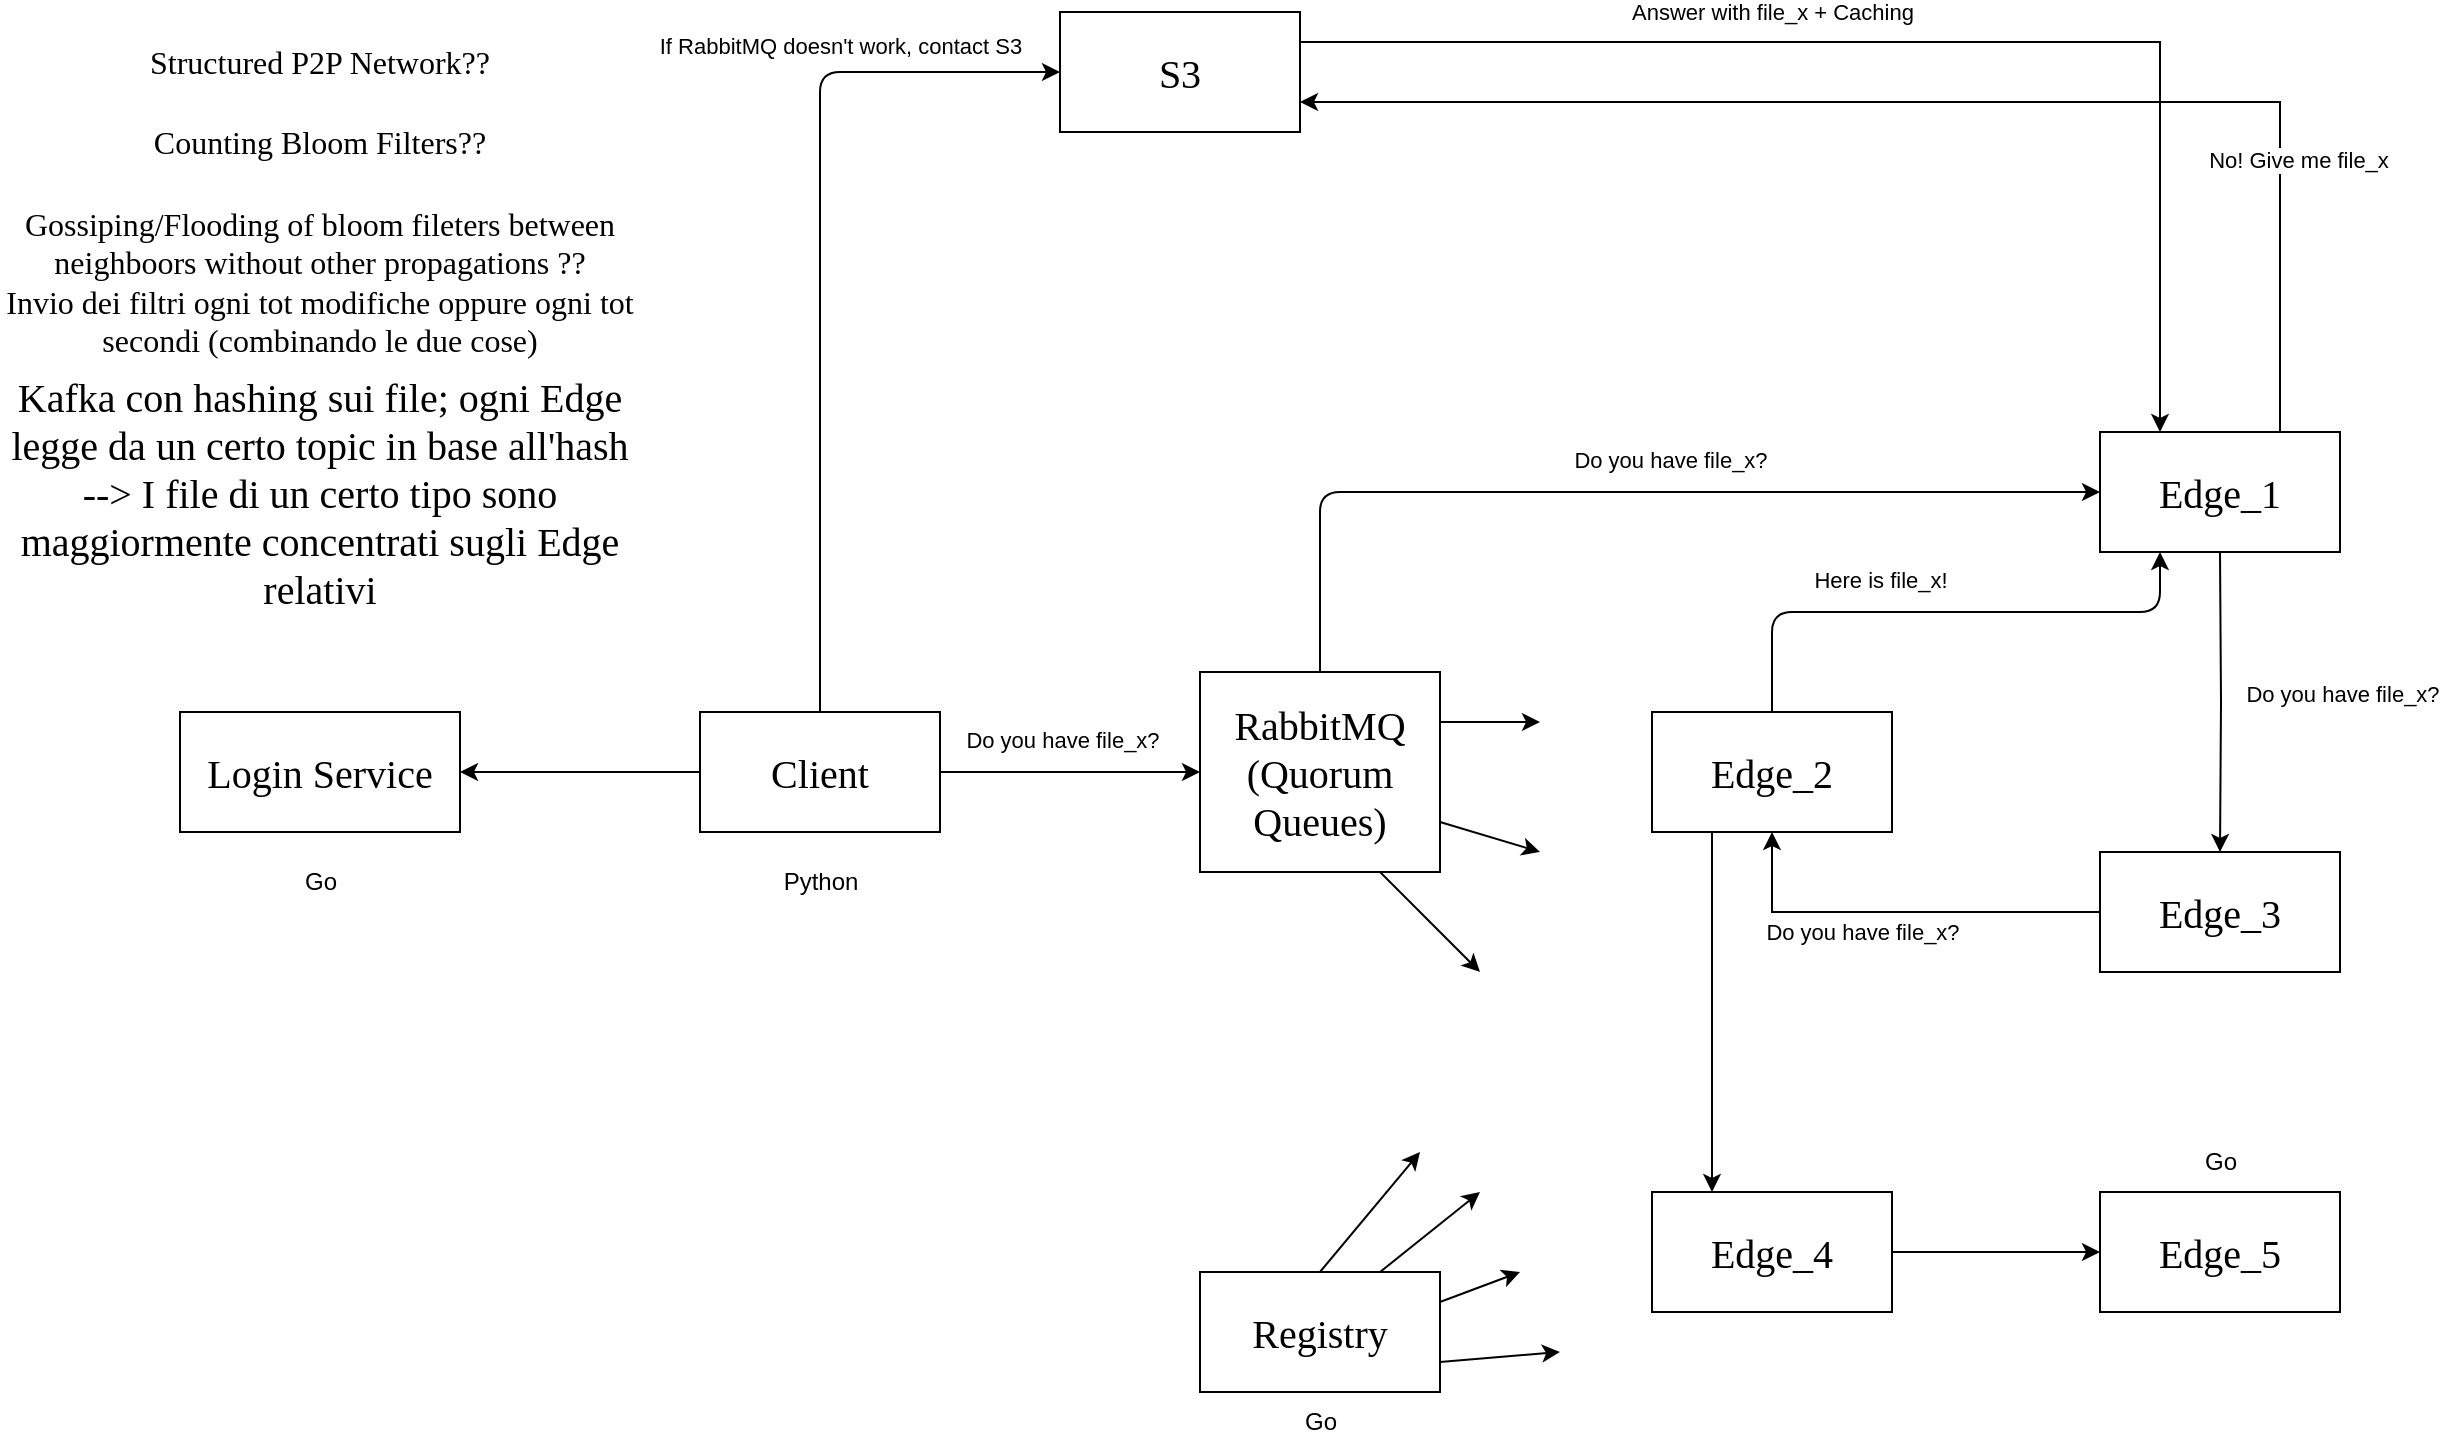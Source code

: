 <mxfile pages="3">
    <diagram name="Get File" id="ERLvfSf9l31dRj-6idGc">
        <mxGraphModel dx="1865" dy="508" grid="1" gridSize="10" guides="1" tooltips="1" connect="1" arrows="1" fold="1" page="1" pageScale="1" pageWidth="827" pageHeight="1169" math="0" shadow="0">
            <root>
                <mxCell id="0"/>
                <mxCell id="1" parent="0"/>
                <mxCell id="kAbpo-Gp6FqQRw1j7rk1-29" style="edgeStyle=orthogonalEdgeStyle;rounded=0;orthogonalLoop=1;jettySize=auto;html=1;exitX=1;exitY=0.25;exitDx=0;exitDy=0;entryX=0.25;entryY=0;entryDx=0;entryDy=0;" parent="1" source="kAbpo-Gp6FqQRw1j7rk1-1" target="kAbpo-Gp6FqQRw1j7rk1-3" edge="1">
                    <mxGeometry relative="1" as="geometry">
                        <mxPoint x="450" y="85" as="sourcePoint"/>
                    </mxGeometry>
                </mxCell>
                <mxCell id="kAbpo-Gp6FqQRw1j7rk1-30" value="Answer with file_x + Caching" style="edgeLabel;html=1;align=center;verticalAlign=middle;resizable=0;points=[];" parent="kAbpo-Gp6FqQRw1j7rk1-29" vertex="1" connectable="0">
                    <mxGeometry x="0.305" relative="1" as="geometry">
                        <mxPoint x="-172" y="-15" as="offset"/>
                    </mxGeometry>
                </mxCell>
                <mxCell id="kAbpo-Gp6FqQRw1j7rk1-1" value="S3" style="rounded=0;whiteSpace=wrap;html=1;fontFamily=Times New Roman;fontSize=20;" parent="1" vertex="1">
                    <mxGeometry x="40" y="40" width="120" height="60" as="geometry"/>
                </mxCell>
                <mxCell id="kAbpo-Gp6FqQRw1j7rk1-21" style="edgeStyle=orthogonalEdgeStyle;rounded=0;orthogonalLoop=1;jettySize=auto;html=1;" parent="1" target="kAbpo-Gp6FqQRw1j7rk1-7" edge="1">
                    <mxGeometry relative="1" as="geometry">
                        <mxPoint x="620" y="310" as="sourcePoint"/>
                    </mxGeometry>
                </mxCell>
                <mxCell id="kAbpo-Gp6FqQRw1j7rk1-24" value="Do you have file_x?" style="edgeLabel;html=1;align=center;verticalAlign=middle;resizable=0;points=[];" parent="kAbpo-Gp6FqQRw1j7rk1-21" vertex="1" connectable="0">
                    <mxGeometry x="-0.009" y="1" relative="1" as="geometry">
                        <mxPoint x="59" y="-4" as="offset"/>
                    </mxGeometry>
                </mxCell>
                <mxCell id="kAbpo-Gp6FqQRw1j7rk1-22" style="rounded=0;orthogonalLoop=1;jettySize=auto;html=1;exitX=0;exitY=0.5;exitDx=0;exitDy=0;entryX=0.5;entryY=1;entryDx=0;entryDy=0;" parent="1" source="kAbpo-Gp6FqQRw1j7rk1-7" target="kAbpo-Gp6FqQRw1j7rk1-4" edge="1">
                    <mxGeometry relative="1" as="geometry">
                        <Array as="points">
                            <mxPoint x="470" y="490"/>
                            <mxPoint x="396" y="490"/>
                        </Array>
                    </mxGeometry>
                </mxCell>
                <mxCell id="kAbpo-Gp6FqQRw1j7rk1-23" value="Do you have file_x?" style="edgeLabel;html=1;align=center;verticalAlign=middle;resizable=0;points=[];" parent="kAbpo-Gp6FqQRw1j7rk1-22" vertex="1" connectable="0">
                    <mxGeometry x="0.3" y="-3" relative="1" as="geometry">
                        <mxPoint x="13" y="13" as="offset"/>
                    </mxGeometry>
                </mxCell>
                <mxCell id="kAbpo-Gp6FqQRw1j7rk1-27" style="edgeStyle=orthogonalEdgeStyle;rounded=0;orthogonalLoop=1;jettySize=auto;html=1;exitX=0.75;exitY=0;exitDx=0;exitDy=0;entryX=1;entryY=0.75;entryDx=0;entryDy=0;" parent="1" source="kAbpo-Gp6FqQRw1j7rk1-3" target="kAbpo-Gp6FqQRw1j7rk1-1" edge="1">
                    <mxGeometry relative="1" as="geometry">
                        <mxPoint x="450" y="55" as="targetPoint"/>
                    </mxGeometry>
                </mxCell>
                <mxCell id="kAbpo-Gp6FqQRw1j7rk1-28" value="No! Give me file_x" style="edgeLabel;html=1;align=center;verticalAlign=middle;resizable=0;points=[];" parent="kAbpo-Gp6FqQRw1j7rk1-27" vertex="1" connectable="0">
                    <mxGeometry x="-0.359" y="4" relative="1" as="geometry">
                        <mxPoint x="54" y="25" as="offset"/>
                    </mxGeometry>
                </mxCell>
                <mxCell id="kAbpo-Gp6FqQRw1j7rk1-3" value="Edge_1" style="rounded=0;whiteSpace=wrap;html=1;fontFamily=Times New Roman;fontSize=20;" parent="1" vertex="1">
                    <mxGeometry x="560" y="250" width="120" height="60" as="geometry"/>
                </mxCell>
                <mxCell id="23" style="edgeStyle=none;html=1;exitX=0.5;exitY=0;exitDx=0;exitDy=0;entryX=0.25;entryY=1;entryDx=0;entryDy=0;" parent="1" source="kAbpo-Gp6FqQRw1j7rk1-4" target="kAbpo-Gp6FqQRw1j7rk1-3" edge="1">
                    <mxGeometry relative="1" as="geometry">
                        <Array as="points">
                            <mxPoint x="396" y="340"/>
                            <mxPoint x="480" y="340"/>
                            <mxPoint x="590" y="340"/>
                        </Array>
                    </mxGeometry>
                </mxCell>
                <mxCell id="28" style="edgeStyle=none;html=1;exitX=0.25;exitY=1;exitDx=0;exitDy=0;entryX=0.25;entryY=0;entryDx=0;entryDy=0;fontSize=18;" parent="1" source="kAbpo-Gp6FqQRw1j7rk1-4" target="kAbpo-Gp6FqQRw1j7rk1-8" edge="1">
                    <mxGeometry relative="1" as="geometry"/>
                </mxCell>
                <mxCell id="kAbpo-Gp6FqQRw1j7rk1-4" value="Edge_2" style="rounded=0;whiteSpace=wrap;html=1;fontFamily=Times New Roman;fontSize=20;" parent="1" vertex="1">
                    <mxGeometry x="336" y="390" width="120" height="60" as="geometry"/>
                </mxCell>
                <mxCell id="kAbpo-Gp6FqQRw1j7rk1-5" value="Edge_5" style="rounded=0;whiteSpace=wrap;html=1;fontFamily=Times New Roman;fontSize=20;" parent="1" vertex="1">
                    <mxGeometry x="560" y="630" width="120" height="60" as="geometry"/>
                </mxCell>
                <mxCell id="29" style="edgeStyle=none;html=1;exitX=0.5;exitY=0;exitDx=0;exitDy=0;fontSize=18;" parent="1" source="kAbpo-Gp6FqQRw1j7rk1-6" edge="1">
                    <mxGeometry relative="1" as="geometry">
                        <mxPoint x="220" y="610" as="targetPoint"/>
                    </mxGeometry>
                </mxCell>
                <mxCell id="30" style="edgeStyle=none;html=1;exitX=0.75;exitY=0;exitDx=0;exitDy=0;fontSize=18;" parent="1" source="kAbpo-Gp6FqQRw1j7rk1-6" edge="1">
                    <mxGeometry relative="1" as="geometry">
                        <mxPoint x="250" y="630" as="targetPoint"/>
                    </mxGeometry>
                </mxCell>
                <mxCell id="31" style="edgeStyle=none;html=1;exitX=1;exitY=0.25;exitDx=0;exitDy=0;fontSize=18;" parent="1" source="kAbpo-Gp6FqQRw1j7rk1-6" edge="1">
                    <mxGeometry relative="1" as="geometry">
                        <mxPoint x="270" y="670" as="targetPoint"/>
                    </mxGeometry>
                </mxCell>
                <mxCell id="32" style="edgeStyle=none;html=1;exitX=1;exitY=0.75;exitDx=0;exitDy=0;fontSize=18;" parent="1" source="kAbpo-Gp6FqQRw1j7rk1-6" edge="1">
                    <mxGeometry relative="1" as="geometry">
                        <mxPoint x="290" y="710" as="targetPoint"/>
                    </mxGeometry>
                </mxCell>
                <mxCell id="kAbpo-Gp6FqQRw1j7rk1-6" value="Registry" style="rounded=0;whiteSpace=wrap;html=1;fontFamily=Times New Roman;fontSize=20;" parent="1" vertex="1">
                    <mxGeometry x="110" y="670" width="120" height="60" as="geometry"/>
                </mxCell>
                <mxCell id="kAbpo-Gp6FqQRw1j7rk1-7" value="Edge_3" style="rounded=0;whiteSpace=wrap;html=1;fontFamily=Times New Roman;fontSize=20;" parent="1" vertex="1">
                    <mxGeometry x="560" y="460" width="120" height="60" as="geometry"/>
                </mxCell>
                <mxCell id="O-6XxyKKoU7mORkv019V-22" style="edgeStyle=orthogonalEdgeStyle;rounded=0;orthogonalLoop=1;jettySize=auto;html=1;exitX=1;exitY=0.5;exitDx=0;exitDy=0;entryX=0;entryY=0.5;entryDx=0;entryDy=0;" parent="1" source="kAbpo-Gp6FqQRw1j7rk1-8" target="kAbpo-Gp6FqQRw1j7rk1-5" edge="1">
                    <mxGeometry relative="1" as="geometry"/>
                </mxCell>
                <mxCell id="kAbpo-Gp6FqQRw1j7rk1-8" value="Edge_4" style="rounded=0;whiteSpace=wrap;html=1;fontFamily=Times New Roman;fontSize=20;" parent="1" vertex="1">
                    <mxGeometry x="336" y="630" width="120" height="60" as="geometry"/>
                </mxCell>
                <mxCell id="Gkt3XV9mKhzbIZuI4y3Y-6" style="edgeStyle=orthogonalEdgeStyle;rounded=0;orthogonalLoop=1;jettySize=auto;html=1;exitX=0;exitY=0.5;exitDx=0;exitDy=0;entryX=1;entryY=0.5;entryDx=0;entryDy=0;" parent="1" source="kAbpo-Gp6FqQRw1j7rk1-9" target="Gkt3XV9mKhzbIZuI4y3Y-2" edge="1">
                    <mxGeometry relative="1" as="geometry"/>
                </mxCell>
                <mxCell id="6" style="edgeStyle=none;html=1;exitX=1;exitY=0.5;exitDx=0;exitDy=0;entryX=0;entryY=0.5;entryDx=0;entryDy=0;fontFamily=Times New Roman;fontSize=20;" parent="1" source="kAbpo-Gp6FqQRw1j7rk1-9" target="5" edge="1">
                    <mxGeometry relative="1" as="geometry"/>
                </mxCell>
                <mxCell id="8" value="&lt;span style=&quot;font-family: Helvetica; font-size: 11px;&quot;&gt;Do you have file_x?&lt;/span&gt;" style="edgeLabel;html=1;align=center;verticalAlign=middle;resizable=0;points=[];fontSize=20;fontFamily=Times New Roman;" parent="6" vertex="1" connectable="0">
                    <mxGeometry x="-0.534" y="-4" relative="1" as="geometry">
                        <mxPoint x="30" y="-24" as="offset"/>
                    </mxGeometry>
                </mxCell>
                <mxCell id="18" style="edgeStyle=none;html=1;exitX=0.5;exitY=0;exitDx=0;exitDy=0;entryX=0;entryY=0.5;entryDx=0;entryDy=0;" parent="1" source="kAbpo-Gp6FqQRw1j7rk1-9" target="kAbpo-Gp6FqQRw1j7rk1-1" edge="1">
                    <mxGeometry relative="1" as="geometry">
                        <Array as="points">
                            <mxPoint x="-80" y="70"/>
                        </Array>
                    </mxGeometry>
                </mxCell>
                <mxCell id="19" value="If RabbitMQ doesn't work, contact S3" style="edgeLabel;html=1;align=center;verticalAlign=middle;resizable=0;points=[];" parent="18" vertex="1" connectable="0">
                    <mxGeometry x="0.382" y="-2" relative="1" as="geometry">
                        <mxPoint x="8" y="-29" as="offset"/>
                    </mxGeometry>
                </mxCell>
                <mxCell id="kAbpo-Gp6FqQRw1j7rk1-9" value="Client" style="rounded=0;whiteSpace=wrap;html=1;fontFamily=Times New Roman;fontSize=20;" parent="1" vertex="1">
                    <mxGeometry x="-140" y="390" width="120" height="60" as="geometry"/>
                </mxCell>
                <mxCell id="Gkt3XV9mKhzbIZuI4y3Y-2" value="Login Service" style="rounded=0;whiteSpace=wrap;html=1;fontFamily=Times New Roman;fontSize=20;" parent="1" vertex="1">
                    <mxGeometry x="-400" y="390" width="140" height="60" as="geometry"/>
                </mxCell>
                <mxCell id="McJxMuK5_5Yb_4WmfTVT-1" value="Counting Bloom Filters??" style="text;html=1;strokeColor=none;fillColor=none;align=center;verticalAlign=middle;whiteSpace=wrap;rounded=0;fontSize=16;fontFamily=Times New Roman;" parent="1" vertex="1">
                    <mxGeometry x="-425" y="90" width="190" height="30" as="geometry"/>
                </mxCell>
                <mxCell id="McJxMuK5_5Yb_4WmfTVT-4" value="Structured P2P Network??" style="text;html=1;strokeColor=none;fillColor=none;align=center;verticalAlign=middle;whiteSpace=wrap;rounded=0;fontSize=16;fontFamily=Times New Roman;" parent="1" vertex="1">
                    <mxGeometry x="-425" y="50" width="190" height="30" as="geometry"/>
                </mxCell>
                <mxCell id="_Z8FdIFadxOyE6qoVxQv-2" value="Gossiping/Flooding of bloom fileters between neighboors without other propagations ??&lt;br&gt;Invio dei filtri ogni tot modifiche oppure ogni tot secondi (combinando le due cose)" style="text;html=1;strokeColor=none;fillColor=none;align=center;verticalAlign=middle;whiteSpace=wrap;rounded=0;fontSize=16;fontFamily=Times New Roman;" parent="1" vertex="1">
                    <mxGeometry x="-490" y="160" width="320" height="30" as="geometry"/>
                </mxCell>
                <mxCell id="11" style="edgeStyle=none;html=1;exitX=0.5;exitY=0;exitDx=0;exitDy=0;entryX=0;entryY=0.5;entryDx=0;entryDy=0;fontFamily=Times New Roman;fontSize=20;" parent="1" source="5" target="kAbpo-Gp6FqQRw1j7rk1-3" edge="1">
                    <mxGeometry relative="1" as="geometry">
                        <Array as="points">
                            <mxPoint x="170" y="280"/>
                        </Array>
                    </mxGeometry>
                </mxCell>
                <mxCell id="33" style="edgeStyle=none;html=1;exitX=1;exitY=0.25;exitDx=0;exitDy=0;fontSize=18;" parent="1" source="5" edge="1">
                    <mxGeometry relative="1" as="geometry">
                        <mxPoint x="280" y="395" as="targetPoint"/>
                    </mxGeometry>
                </mxCell>
                <mxCell id="34" style="edgeStyle=none;html=1;exitX=1;exitY=0.75;exitDx=0;exitDy=0;fontSize=18;" parent="1" source="5" edge="1">
                    <mxGeometry relative="1" as="geometry">
                        <mxPoint x="280" y="460" as="targetPoint"/>
                    </mxGeometry>
                </mxCell>
                <mxCell id="35" style="edgeStyle=none;html=1;exitX=0.75;exitY=1;exitDx=0;exitDy=0;fontSize=18;" parent="1" source="5" edge="1">
                    <mxGeometry relative="1" as="geometry">
                        <mxPoint x="250" y="520" as="targetPoint"/>
                    </mxGeometry>
                </mxCell>
                <mxCell id="5" value="&lt;font style=&quot;font-size: 20px;&quot; face=&quot;Times New Roman&quot;&gt;RabbitMQ (Quorum Queues)&lt;br&gt;&lt;/font&gt;" style="rounded=0;whiteSpace=wrap;html=1;" parent="1" vertex="1">
                    <mxGeometry x="110" y="370" width="120" height="100" as="geometry"/>
                </mxCell>
                <mxCell id="17" value="Kafka con hashing sui file; ogni Edge legge da un certo topic in base all'hash --&amp;gt; I file di un certo tipo sono maggiormente concentrati sugli Edge relativi" style="text;html=1;strokeColor=none;fillColor=none;align=center;verticalAlign=middle;whiteSpace=wrap;rounded=0;fontFamily=Times New Roman;fontSize=20;" parent="1" vertex="1">
                    <mxGeometry x="-490" y="265" width="320" height="30" as="geometry"/>
                </mxCell>
                <mxCell id="GBSsX-mOEc8JtoI3zeG6-22" value="Go" style="text;html=1;align=center;verticalAlign=middle;resizable=0;points=[];autosize=1;strokeColor=none;fillColor=none;" parent="1" vertex="1">
                    <mxGeometry x="-350" y="460" width="40" height="30" as="geometry"/>
                </mxCell>
                <mxCell id="GBSsX-mOEc8JtoI3zeG6-23" value="Python" style="text;html=1;align=center;verticalAlign=middle;resizable=0;points=[];autosize=1;strokeColor=none;fillColor=none;" parent="1" vertex="1">
                    <mxGeometry x="-110" y="460" width="60" height="30" as="geometry"/>
                </mxCell>
                <mxCell id="GBSsX-mOEc8JtoI3zeG6-24" value="Go" style="text;html=1;align=center;verticalAlign=middle;resizable=0;points=[];autosize=1;strokeColor=none;fillColor=none;" parent="1" vertex="1">
                    <mxGeometry x="600" y="600" width="40" height="30" as="geometry"/>
                </mxCell>
                <mxCell id="GBSsX-mOEc8JtoI3zeG6-25" value="Go" style="text;html=1;align=center;verticalAlign=middle;resizable=0;points=[];autosize=1;strokeColor=none;fillColor=none;" parent="1" vertex="1">
                    <mxGeometry x="150" y="730" width="40" height="30" as="geometry"/>
                </mxCell>
                <mxCell id="24" value="&lt;span style=&quot;font-family: Helvetica; font-size: 11px;&quot;&gt;Here is file_x!&lt;/span&gt;" style="edgeLabel;html=1;align=center;verticalAlign=middle;resizable=0;points=[];fontSize=20;fontFamily=Times New Roman;" parent="1" vertex="1" connectable="0">
                    <mxGeometry x="450" y="320" as="geometry"/>
                </mxCell>
                <mxCell id="26" value="Do you have file_x?" style="edgeLabel;html=1;align=center;verticalAlign=middle;resizable=0;points=[];" parent="1" vertex="1" connectable="0">
                    <mxGeometry x="490" y="400" as="geometry">
                        <mxPoint x="-145" y="-136" as="offset"/>
                    </mxGeometry>
                </mxCell>
            </root>
        </mxGraphModel>
    </diagram>
    <diagram id="gJ0FruzGSYdkZxmFpLk-" name="Add File">
        <mxGraphModel dx="1038" dy="407" grid="1" gridSize="10" guides="1" tooltips="1" connect="1" arrows="1" fold="1" page="1" pageScale="1" pageWidth="827" pageHeight="1169" math="0" shadow="0">
            <root>
                <mxCell id="0"/>
                <mxCell id="1" parent="0"/>
                <mxCell id="WD0HaFn-ettRxgnPH-fI-1" style="edgeStyle=orthogonalEdgeStyle;rounded=0;orthogonalLoop=1;jettySize=auto;html=1;exitX=1;exitY=0.75;exitDx=0;exitDy=0;entryX=0.25;entryY=0;entryDx=0;entryDy=0;" parent="1" source="WD0HaFn-ettRxgnPH-fI-3" target="WD0HaFn-ettRxgnPH-fI-12" edge="1">
                    <mxGeometry relative="1" as="geometry"/>
                </mxCell>
                <mxCell id="WD0HaFn-ettRxgnPH-fI-2" value="File Added" style="edgeLabel;html=1;align=center;verticalAlign=middle;resizable=0;points=[];" parent="WD0HaFn-ettRxgnPH-fI-1" vertex="1" connectable="0">
                    <mxGeometry x="0.305" relative="1" as="geometry">
                        <mxPoint x="-50" y="25" as="offset"/>
                    </mxGeometry>
                </mxCell>
                <mxCell id="WD0HaFn-ettRxgnPH-fI-3" value="S3" style="rounded=0;whiteSpace=wrap;html=1;fontFamily=Times New Roman;fontSize=20;" parent="1" vertex="1">
                    <mxGeometry x="329" y="215" width="120" height="60" as="geometry"/>
                </mxCell>
                <mxCell id="WD0HaFn-ettRxgnPH-fI-8" style="edgeStyle=orthogonalEdgeStyle;rounded=0;orthogonalLoop=1;jettySize=auto;html=1;exitX=0;exitY=0.75;exitDx=0;exitDy=0;entryX=0.75;entryY=0;entryDx=0;entryDy=0;" parent="1" source="WD0HaFn-ettRxgnPH-fI-12" target="WD0HaFn-ettRxgnPH-fI-25" edge="1">
                    <mxGeometry relative="1" as="geometry"/>
                </mxCell>
                <mxCell id="WD0HaFn-ettRxgnPH-fI-9" value="Yes! Answer with file!" style="edgeLabel;html=1;align=center;verticalAlign=middle;resizable=0;points=[];" parent="WD0HaFn-ettRxgnPH-fI-8" vertex="1" connectable="0">
                    <mxGeometry x="0.344" y="-4" relative="1" as="geometry">
                        <mxPoint x="120" y="19" as="offset"/>
                    </mxGeometry>
                </mxCell>
                <mxCell id="WD0HaFn-ettRxgnPH-fI-10" style="edgeStyle=orthogonalEdgeStyle;rounded=0;orthogonalLoop=1;jettySize=auto;html=1;exitX=0.75;exitY=0;exitDx=0;exitDy=0;entryX=1;entryY=0.25;entryDx=0;entryDy=0;" parent="1" source="WD0HaFn-ettRxgnPH-fI-12" target="WD0HaFn-ettRxgnPH-fI-3" edge="1">
                    <mxGeometry relative="1" as="geometry"/>
                </mxCell>
                <mxCell id="WD0HaFn-ettRxgnPH-fI-11" value="Asynchronous add to S3" style="edgeLabel;html=1;align=center;verticalAlign=middle;resizable=0;points=[];" parent="WD0HaFn-ettRxgnPH-fI-10" vertex="1" connectable="0">
                    <mxGeometry x="-0.359" y="4" relative="1" as="geometry">
                        <mxPoint x="74" y="45" as="offset"/>
                    </mxGeometry>
                </mxCell>
                <mxCell id="WD0HaFn-ettRxgnPH-fI-12" value="Edge_1" style="rounded=0;whiteSpace=wrap;html=1;fontFamily=Times New Roman;fontSize=20;" parent="1" vertex="1">
                    <mxGeometry x="569" y="415" width="120" height="60" as="geometry"/>
                </mxCell>
                <mxCell id="WD0HaFn-ettRxgnPH-fI-28" style="edgeStyle=orthogonalEdgeStyle;rounded=0;orthogonalLoop=1;jettySize=auto;html=1;exitX=1;exitY=0.5;exitDx=0;exitDy=0;entryX=0.25;entryY=1;entryDx=0;entryDy=0;" parent="1" source="WD0HaFn-ettRxgnPH-fI-13" target="WD0HaFn-ettRxgnPH-fI-12" edge="1">
                    <mxGeometry relative="1" as="geometry"/>
                </mxCell>
                <mxCell id="WD0HaFn-ettRxgnPH-fI-29" value="Did you add file_x?" style="edgeLabel;html=1;align=center;verticalAlign=middle;resizable=0;points=[];" parent="WD0HaFn-ettRxgnPH-fI-28" vertex="1" connectable="0">
                    <mxGeometry x="-0.661" y="4" relative="1" as="geometry">
                        <mxPoint x="26" y="-6" as="offset"/>
                    </mxGeometry>
                </mxCell>
                <mxCell id="WD0HaFn-ettRxgnPH-fI-30" style="edgeStyle=orthogonalEdgeStyle;rounded=0;orthogonalLoop=1;jettySize=auto;html=1;exitX=0.75;exitY=0;exitDx=0;exitDy=0;entryX=0.75;entryY=1;entryDx=0;entryDy=0;" parent="1" source="WD0HaFn-ettRxgnPH-fI-13" target="WD0HaFn-ettRxgnPH-fI-3" edge="1">
                    <mxGeometry relative="1" as="geometry"/>
                </mxCell>
                <mxCell id="WD0HaFn-ettRxgnPH-fI-31" value="Did Edge_1 add file?" style="edgeLabel;html=1;align=center;verticalAlign=middle;resizable=0;points=[];" parent="WD0HaFn-ettRxgnPH-fI-30" vertex="1" connectable="0">
                    <mxGeometry x="0.236" y="-1" relative="1" as="geometry">
                        <mxPoint x="49" y="23" as="offset"/>
                    </mxGeometry>
                </mxCell>
                <mxCell id="WD0HaFn-ettRxgnPH-fI-13" value="Edge_2" style="rounded=0;whiteSpace=wrap;html=1;fontFamily=Times New Roman;fontSize=20;" parent="1" vertex="1">
                    <mxGeometry x="329" y="555" width="120" height="60" as="geometry"/>
                </mxCell>
                <mxCell id="WD0HaFn-ettRxgnPH-fI-14" value="Edge_5" style="rounded=0;whiteSpace=wrap;html=1;fontFamily=Times New Roman;fontSize=20;" parent="1" vertex="1">
                    <mxGeometry x="569" y="895" width="120" height="60" as="geometry"/>
                </mxCell>
                <mxCell id="WD0HaFn-ettRxgnPH-fI-15" style="edgeStyle=orthogonalEdgeStyle;rounded=0;orthogonalLoop=1;jettySize=auto;html=1;exitX=0.25;exitY=0;exitDx=0;exitDy=0;entryX=0.25;entryY=1;entryDx=0;entryDy=0;" parent="1" source="WD0HaFn-ettRxgnPH-fI-17" target="WD0HaFn-ettRxgnPH-fI-25" edge="1">
                    <mxGeometry relative="1" as="geometry"/>
                </mxCell>
                <mxCell id="WD0HaFn-ettRxgnPH-fI-16" value="{Edge_i, Edge_j, Edge_k}" style="edgeLabel;html=1;align=center;verticalAlign=middle;resizable=0;points=[];" parent="WD0HaFn-ettRxgnPH-fI-15" vertex="1" connectable="0">
                    <mxGeometry x="0.233" y="2" relative="1" as="geometry">
                        <mxPoint x="-38" y="31" as="offset"/>
                    </mxGeometry>
                </mxCell>
                <mxCell id="WD0HaFn-ettRxgnPH-fI-17" value="Discovery" style="rounded=0;whiteSpace=wrap;html=1;fontFamily=Times New Roman;fontSize=20;" parent="1" vertex="1">
                    <mxGeometry x="109" y="825" width="120" height="60" as="geometry"/>
                </mxCell>
                <mxCell id="WD0HaFn-ettRxgnPH-fI-18" value="Edge_3" style="rounded=0;whiteSpace=wrap;html=1;fontFamily=Times New Roman;fontSize=20;" parent="1" vertex="1">
                    <mxGeometry x="569" y="685" width="120" height="60" as="geometry"/>
                </mxCell>
                <mxCell id="WD0HaFn-ettRxgnPH-fI-19" value="Edge_4" style="rounded=0;whiteSpace=wrap;html=1;fontFamily=Times New Roman;fontSize=20;" parent="1" vertex="1">
                    <mxGeometry x="329" y="755" width="120" height="60" as="geometry"/>
                </mxCell>
                <mxCell id="WD0HaFn-ettRxgnPH-fI-20" style="edgeStyle=orthogonalEdgeStyle;rounded=0;orthogonalLoop=1;jettySize=auto;html=1;exitX=0.75;exitY=1;exitDx=0;exitDy=0;entryX=0.75;entryY=0;entryDx=0;entryDy=0;" parent="1" source="WD0HaFn-ettRxgnPH-fI-25" target="WD0HaFn-ettRxgnPH-fI-17" edge="1">
                    <mxGeometry relative="1" as="geometry"/>
                </mxCell>
                <mxCell id="WD0HaFn-ettRxgnPH-fI-21" value="Who??" style="edgeLabel;html=1;align=center;verticalAlign=middle;resizable=0;points=[];" parent="WD0HaFn-ettRxgnPH-fI-20" vertex="1" connectable="0">
                    <mxGeometry x="-0.233" y="3" relative="1" as="geometry">
                        <mxPoint x="17" y="31" as="offset"/>
                    </mxGeometry>
                </mxCell>
                <mxCell id="WD0HaFn-ettRxgnPH-fI-22" style="edgeStyle=orthogonalEdgeStyle;rounded=0;orthogonalLoop=1;jettySize=auto;html=1;exitX=1;exitY=0.5;exitDx=0;exitDy=0;entryX=0;entryY=0.5;entryDx=0;entryDy=0;" parent="1" source="WD0HaFn-ettRxgnPH-fI-25" target="WD0HaFn-ettRxgnPH-fI-13" edge="1">
                    <mxGeometry relative="1" as="geometry"/>
                </mxCell>
                <mxCell id="WD0HaFn-ettRxgnPH-fI-26" value="Add file_x" style="edgeLabel;html=1;align=center;verticalAlign=middle;resizable=0;points=[];" parent="WD0HaFn-ettRxgnPH-fI-22" vertex="1" connectable="0">
                    <mxGeometry x="-0.285" y="-1" relative="1" as="geometry">
                        <mxPoint x="5" y="-11" as="offset"/>
                    </mxGeometry>
                </mxCell>
                <mxCell id="WD0HaFn-ettRxgnPH-fI-23" style="edgeStyle=orthogonalEdgeStyle;rounded=0;orthogonalLoop=1;jettySize=auto;html=1;exitX=0.25;exitY=0;exitDx=0;exitDy=0;entryX=0;entryY=0.25;entryDx=0;entryDy=0;" parent="1" source="WD0HaFn-ettRxgnPH-fI-25" target="WD0HaFn-ettRxgnPH-fI-12" edge="1">
                    <mxGeometry relative="1" as="geometry"/>
                </mxCell>
                <mxCell id="WD0HaFn-ettRxgnPH-fI-24" value="Add file_x" style="edgeLabel;html=1;align=center;verticalAlign=middle;resizable=0;points=[];" parent="WD0HaFn-ettRxgnPH-fI-23" vertex="1" connectable="0">
                    <mxGeometry x="-0.379" y="2" relative="1" as="geometry">
                        <mxPoint x="142" y="-8" as="offset"/>
                    </mxGeometry>
                </mxCell>
                <mxCell id="WD0HaFn-ettRxgnPH-fI-25" value="Client" style="rounded=0;whiteSpace=wrap;html=1;fontFamily=Times New Roman;fontSize=20;" parent="1" vertex="1">
                    <mxGeometry x="109" y="555" width="120" height="60" as="geometry"/>
                </mxCell>
            </root>
        </mxGraphModel>
    </diagram>
    <diagram id="kCe3dKsDuUyaTgqi9a7N" name="Delete File">
        <mxGraphModel dx="1053" dy="947" grid="1" gridSize="10" guides="1" tooltips="1" connect="1" arrows="1" fold="1" page="1" pageScale="1" pageWidth="827" pageHeight="1169" math="0" shadow="0">
            <root>
                <mxCell id="0"/>
                <mxCell id="1" parent="0"/>
                <mxCell id="2uDg2tggHDzlQVBKCWBi-31" style="edgeStyle=orthogonalEdgeStyle;rounded=0;orthogonalLoop=1;jettySize=auto;html=1;exitX=0.5;exitY=1;exitDx=0;exitDy=0;entryX=0;entryY=0.25;entryDx=0;entryDy=0;" parent="1" source="2uDg2tggHDzlQVBKCWBi-3" target="2uDg2tggHDzlQVBKCWBi-8" edge="1">
                    <mxGeometry relative="1" as="geometry"/>
                </mxCell>
                <mxCell id="2uDg2tggHDzlQVBKCWBi-32" value="Yes! Keep file_x&lt;br&gt;" style="edgeLabel;html=1;align=center;verticalAlign=middle;resizable=0;points=[];" parent="2uDg2tggHDzlQVBKCWBi-31" vertex="1" connectable="0">
                    <mxGeometry x="-0.792" y="1" relative="1" as="geometry">
                        <mxPoint x="49" y="-12" as="offset"/>
                    </mxGeometry>
                </mxCell>
                <mxCell id="2uDg2tggHDzlQVBKCWBi-33" value="No! Delete file_x" style="edgeLabel;html=1;align=center;verticalAlign=middle;resizable=0;points=[];" parent="2uDg2tggHDzlQVBKCWBi-31" vertex="1" connectable="0">
                    <mxGeometry x="-0.525" y="-2" relative="1" as="geometry">
                        <mxPoint x="52" y="-36" as="offset"/>
                    </mxGeometry>
                </mxCell>
                <mxCell id="2uDg2tggHDzlQVBKCWBi-3" value="S3" style="rounded=0;whiteSpace=wrap;html=1;fontFamily=Times New Roman;fontSize=20;" parent="1" vertex="1">
                    <mxGeometry x="378" y="370" width="120" height="60" as="geometry"/>
                </mxCell>
                <mxCell id="2uDg2tggHDzlQVBKCWBi-29" style="edgeStyle=orthogonalEdgeStyle;rounded=0;orthogonalLoop=1;jettySize=auto;html=1;exitX=0.5;exitY=0;exitDx=0;exitDy=0;entryX=1;entryY=0.25;entryDx=0;entryDy=0;" parent="1" source="2uDg2tggHDzlQVBKCWBi-8" target="2uDg2tggHDzlQVBKCWBi-3" edge="1">
                    <mxGeometry relative="1" as="geometry"/>
                </mxCell>
                <mxCell id="2uDg2tggHDzlQVBKCWBi-30" value="Do you still have file_x?" style="edgeLabel;html=1;align=center;verticalAlign=middle;resizable=0;points=[];" parent="2uDg2tggHDzlQVBKCWBi-29" vertex="1" connectable="0">
                    <mxGeometry x="0.585" y="-2" relative="1" as="geometry">
                        <mxPoint x="43" y="-13" as="offset"/>
                    </mxGeometry>
                </mxCell>
                <mxCell id="2uDg2tggHDzlQVBKCWBi-8" value="Edge_1" style="rounded=0;whiteSpace=wrap;html=1;fontFamily=Times New Roman;fontSize=20;" parent="1" vertex="1">
                    <mxGeometry x="618" y="570" width="120" height="60" as="geometry"/>
                </mxCell>
                <mxCell id="2uDg2tggHDzlQVBKCWBi-13" value="Edge_2" style="rounded=0;whiteSpace=wrap;html=1;fontFamily=Times New Roman;fontSize=20;" parent="1" vertex="1">
                    <mxGeometry x="378" y="710" width="120" height="60" as="geometry"/>
                </mxCell>
                <mxCell id="2uDg2tggHDzlQVBKCWBi-14" value="Edge_5" style="rounded=0;whiteSpace=wrap;html=1;fontFamily=Times New Roman;fontSize=20;" parent="1" vertex="1">
                    <mxGeometry x="618" y="880" width="120" height="60" as="geometry"/>
                </mxCell>
                <mxCell id="2uDg2tggHDzlQVBKCWBi-15" style="edgeStyle=orthogonalEdgeStyle;rounded=0;orthogonalLoop=1;jettySize=auto;html=1;exitX=0.25;exitY=0;exitDx=0;exitDy=0;entryX=0.25;entryY=1;entryDx=0;entryDy=0;" parent="1" source="2uDg2tggHDzlQVBKCWBi-17" target="2uDg2tggHDzlQVBKCWBi-26" edge="1">
                    <mxGeometry relative="1" as="geometry"/>
                </mxCell>
                <mxCell id="2uDg2tggHDzlQVBKCWBi-16" value="{Edge_i, Edge_j, Edge_k}" style="edgeLabel;html=1;align=center;verticalAlign=middle;resizable=0;points=[];" parent="2uDg2tggHDzlQVBKCWBi-15" vertex="1" connectable="0">
                    <mxGeometry x="0.233" y="2" relative="1" as="geometry">
                        <mxPoint x="-27" y="-21" as="offset"/>
                    </mxGeometry>
                </mxCell>
                <mxCell id="2uDg2tggHDzlQVBKCWBi-17" value="Registry" style="rounded=0;whiteSpace=wrap;html=1;fontFamily=Times New Roman;fontSize=20;" parent="1" vertex="1">
                    <mxGeometry x="99" y="880" width="120" height="60" as="geometry"/>
                </mxCell>
                <mxCell id="2uDg2tggHDzlQVBKCWBi-18" value="Edge_3" style="rounded=0;whiteSpace=wrap;html=1;fontFamily=Times New Roman;fontSize=20;" parent="1" vertex="1">
                    <mxGeometry x="618" y="710" width="120" height="60" as="geometry"/>
                </mxCell>
                <mxCell id="2uDg2tggHDzlQVBKCWBi-19" value="Edge_4" style="rounded=0;whiteSpace=wrap;html=1;fontFamily=Times New Roman;fontSize=20;" parent="1" vertex="1">
                    <mxGeometry x="378" y="880" width="120" height="60" as="geometry"/>
                </mxCell>
                <mxCell id="2uDg2tggHDzlQVBKCWBi-20" style="edgeStyle=orthogonalEdgeStyle;rounded=0;orthogonalLoop=1;jettySize=auto;html=1;exitX=0.75;exitY=1;exitDx=0;exitDy=0;entryX=0.75;entryY=0;entryDx=0;entryDy=0;" parent="1" source="2uDg2tggHDzlQVBKCWBi-26" target="2uDg2tggHDzlQVBKCWBi-17" edge="1">
                    <mxGeometry relative="1" as="geometry"/>
                </mxCell>
                <mxCell id="2uDg2tggHDzlQVBKCWBi-21" value="Who??" style="edgeLabel;html=1;align=center;verticalAlign=middle;resizable=0;points=[];" parent="2uDg2tggHDzlQVBKCWBi-20" vertex="1" connectable="0">
                    <mxGeometry x="-0.233" y="3" relative="1" as="geometry">
                        <mxPoint x="28" y="-21" as="offset"/>
                    </mxGeometry>
                </mxCell>
                <mxCell id="2uDg2tggHDzlQVBKCWBi-27" style="edgeStyle=orthogonalEdgeStyle;rounded=0;orthogonalLoop=1;jettySize=auto;html=1;exitX=0.5;exitY=0;exitDx=0;exitDy=0;entryX=0;entryY=0.5;entryDx=0;entryDy=0;" parent="1" source="2uDg2tggHDzlQVBKCWBi-26" target="2uDg2tggHDzlQVBKCWBi-3" edge="1">
                    <mxGeometry relative="1" as="geometry"/>
                </mxCell>
                <mxCell id="2uDg2tggHDzlQVBKCWBi-28" value="Delete file_x" style="edgeLabel;html=1;align=center;verticalAlign=middle;resizable=0;points=[];" parent="2uDg2tggHDzlQVBKCWBi-27" vertex="1" connectable="0">
                    <mxGeometry x="-0.318" y="-3" relative="1" as="geometry">
                        <mxPoint x="38" y="17" as="offset"/>
                    </mxGeometry>
                </mxCell>
                <mxCell id="2uDg2tggHDzlQVBKCWBi-26" value="Client" style="rounded=0;whiteSpace=wrap;html=1;fontFamily=Times New Roman;fontSize=20;" parent="1" vertex="1">
                    <mxGeometry x="99" y="710" width="120" height="60" as="geometry"/>
                </mxCell>
            </root>
        </mxGraphModel>
    </diagram>
</mxfile>